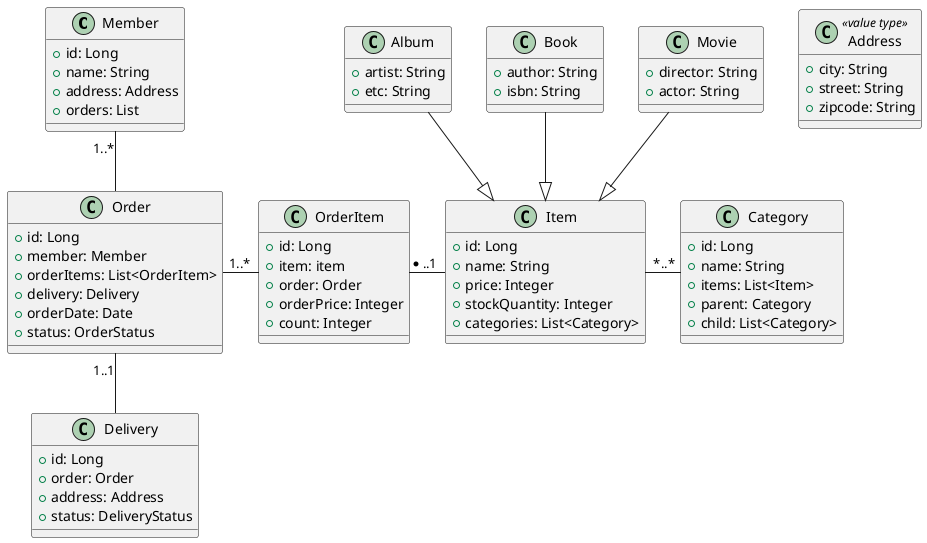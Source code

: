 @startuml
class Member {
    +id: Long
    +name: String
    +address: Address
    +orders: List
}

class Order {
    +id: Long
    +member: Member
    +orderItems: List<OrderItem>
    +delivery: Delivery
    +orderDate: Date
    +status: OrderStatus
}

class Delivery {
    +id: Long
    +order: Order
    +address: Address
    +status: DeliveryStatus
}

class OrderItem {
    +id: Long
    +item: item
    +order: Order
    +orderPrice: Integer
    +count: Integer
}

class Category {
    +id: Long
    +name: String
    +items: List<Item>
    +parent: Category
    +child: List<Category>
}

class Item {
    +id: Long
    +name: String
    +price: Integer
    +stockQuantity: Integer
    +categories: List<Category>
}

class Album {
    +artist: String
    +etc: String
}

class Book {
    +author: String
    +isbn: String
}

class Movie {
    +director: String
    +actor: String
}

class Address <<value type>> {
    +city: String
    +street: String
    +zipcode: String
}

Member "1..*" -down- Order
Order "1..*" - OrderItem
Order "1..1" -down- Delivery
OrderItem "*..1" - Item
Item "*..*" - Category
Album --|> Item
Movie --|> Item
Book --|> Item

@enduml
